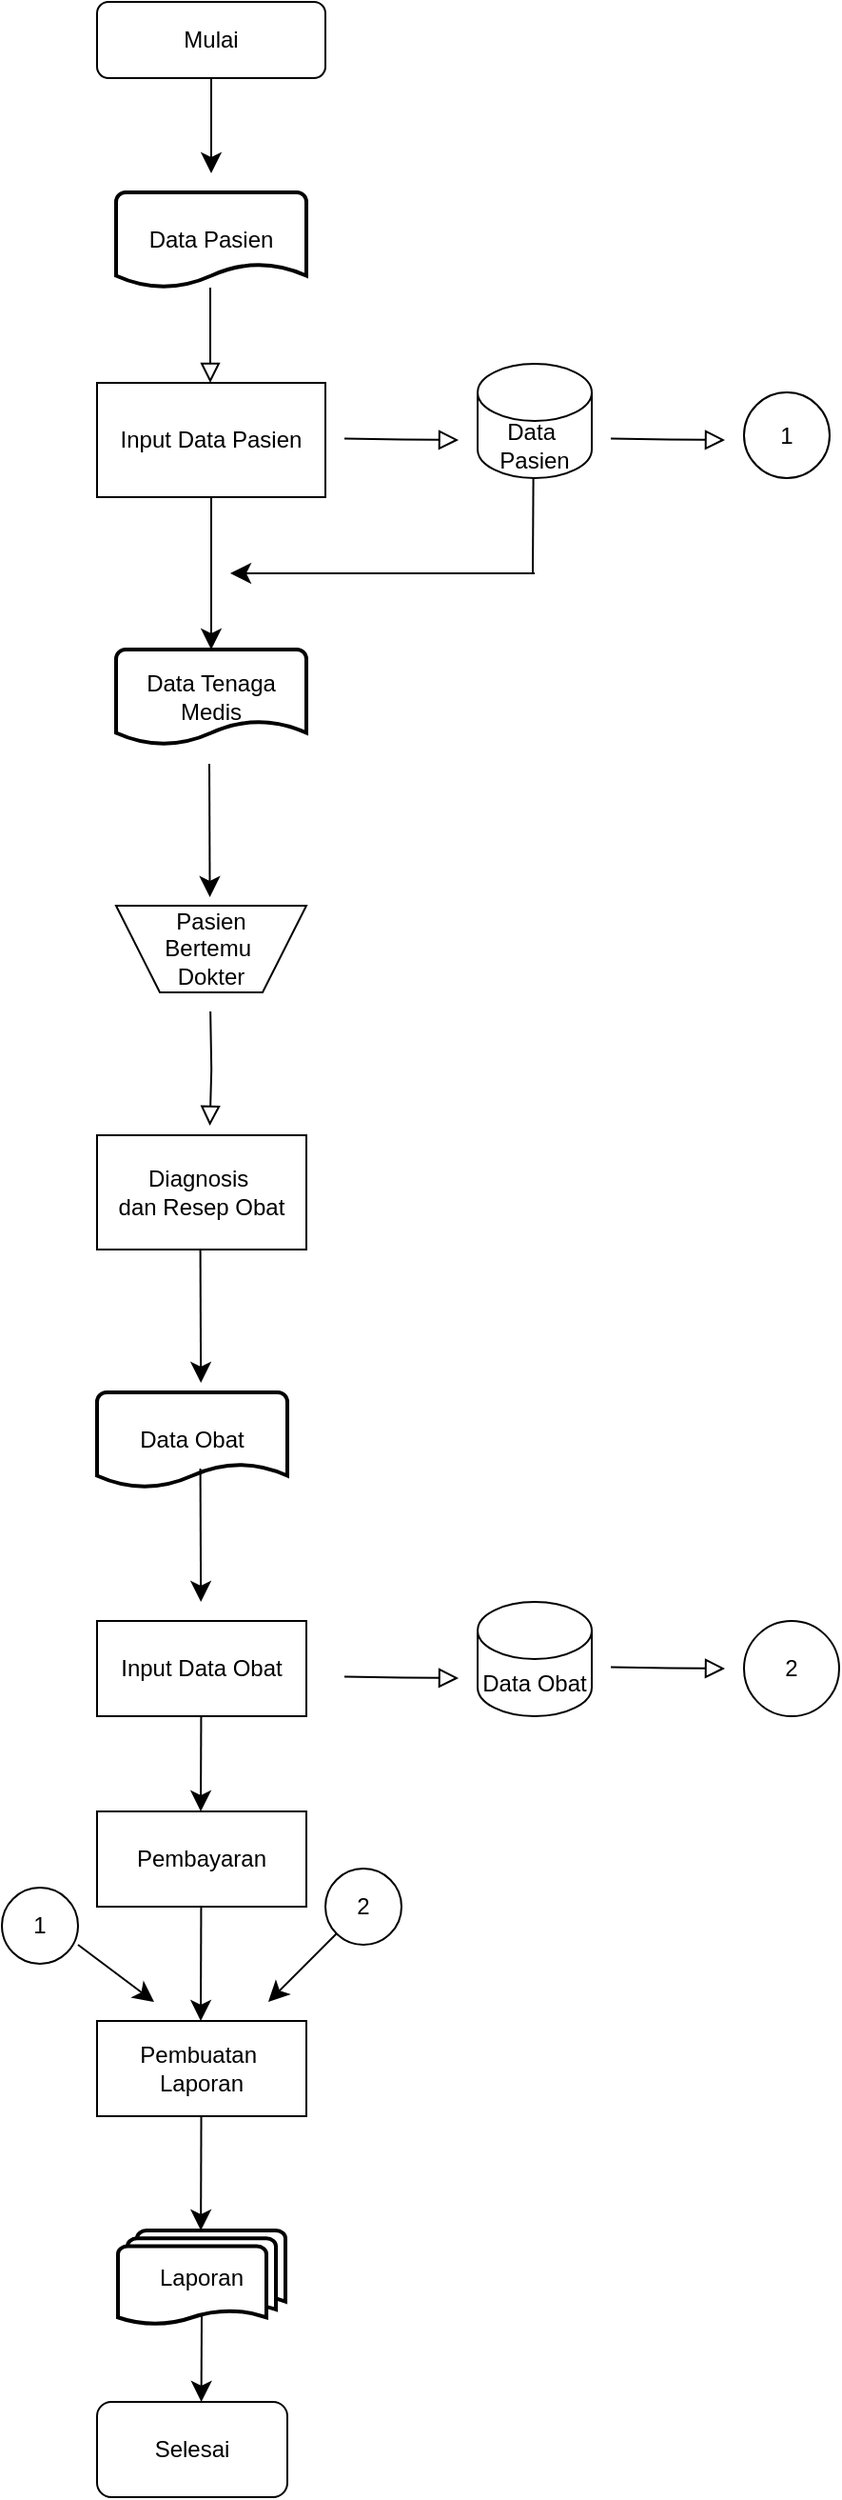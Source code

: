 <mxfile version="26.1.1">
  <diagram id="C5RBs43oDa-KdzZeNtuy" name="Page-1">
    <mxGraphModel dx="2036" dy="927" grid="1" gridSize="10" guides="1" tooltips="1" connect="1" arrows="1" fold="1" page="1" pageScale="1" pageWidth="827" pageHeight="1169" math="0" shadow="0">
      <root>
        <mxCell id="WIyWlLk6GJQsqaUBKTNV-0" />
        <mxCell id="WIyWlLk6GJQsqaUBKTNV-1" parent="WIyWlLk6GJQsqaUBKTNV-0" />
        <mxCell id="NLumwokNqdI5FqmdFJhr-14" style="edgeStyle=none;curved=1;rounded=0;orthogonalLoop=1;jettySize=auto;html=1;fontSize=12;startSize=8;endSize=8;" edge="1" parent="WIyWlLk6GJQsqaUBKTNV-1" source="WIyWlLk6GJQsqaUBKTNV-3">
          <mxGeometry relative="1" as="geometry">
            <mxPoint x="220" y="170" as="targetPoint" />
          </mxGeometry>
        </mxCell>
        <mxCell id="WIyWlLk6GJQsqaUBKTNV-3" value="Mulai" style="rounded=1;whiteSpace=wrap;html=1;fontSize=12;glass=0;strokeWidth=1;shadow=0;" parent="WIyWlLk6GJQsqaUBKTNV-1" vertex="1">
          <mxGeometry x="160" y="80" width="120" height="40" as="geometry" />
        </mxCell>
        <mxCell id="NLumwokNqdI5FqmdFJhr-0" value="Data Pasien" style="strokeWidth=2;html=1;shape=mxgraph.flowchart.document2;whiteSpace=wrap;size=0.25;" vertex="1" parent="WIyWlLk6GJQsqaUBKTNV-1">
          <mxGeometry x="170" y="180" width="100" height="50" as="geometry" />
        </mxCell>
        <mxCell id="NLumwokNqdI5FqmdFJhr-1" value="" style="rounded=0;html=1;jettySize=auto;orthogonalLoop=1;fontSize=11;endArrow=block;endFill=0;endSize=8;strokeWidth=1;shadow=0;labelBackgroundColor=none;edgeStyle=orthogonalEdgeStyle;" edge="1" parent="WIyWlLk6GJQsqaUBKTNV-1">
          <mxGeometry relative="1" as="geometry">
            <mxPoint x="219.5" y="230" as="sourcePoint" />
            <mxPoint x="219.5" y="280" as="targetPoint" />
          </mxGeometry>
        </mxCell>
        <mxCell id="NLumwokNqdI5FqmdFJhr-2" value="Data Tenaga&lt;div&gt;Medis&lt;/div&gt;" style="strokeWidth=2;html=1;shape=mxgraph.flowchart.document2;whiteSpace=wrap;size=0.25;" vertex="1" parent="WIyWlLk6GJQsqaUBKTNV-1">
          <mxGeometry x="170" y="420" width="100" height="50" as="geometry" />
        </mxCell>
        <mxCell id="NLumwokNqdI5FqmdFJhr-3" value="" style="rounded=0;html=1;jettySize=auto;orthogonalLoop=1;fontSize=11;endArrow=block;endFill=0;endSize=8;strokeWidth=1;shadow=0;labelBackgroundColor=none;edgeStyle=orthogonalEdgeStyle;" edge="1" parent="WIyWlLk6GJQsqaUBKTNV-1">
          <mxGeometry relative="1" as="geometry">
            <mxPoint x="219.58" y="610" as="sourcePoint" />
            <mxPoint x="219.29" y="670" as="targetPoint" />
          </mxGeometry>
        </mxCell>
        <mxCell id="NLumwokNqdI5FqmdFJhr-15" value="" style="edgeStyle=none;curved=1;rounded=0;orthogonalLoop=1;jettySize=auto;html=1;fontSize=12;startSize=8;endSize=8;" edge="1" parent="WIyWlLk6GJQsqaUBKTNV-1" source="NLumwokNqdI5FqmdFJhr-4" target="NLumwokNqdI5FqmdFJhr-2">
          <mxGeometry relative="1" as="geometry" />
        </mxCell>
        <mxCell id="NLumwokNqdI5FqmdFJhr-4" value="Input Data Pasien" style="rounded=0;whiteSpace=wrap;html=1;" vertex="1" parent="WIyWlLk6GJQsqaUBKTNV-1">
          <mxGeometry x="160" y="280" width="120" height="60" as="geometry" />
        </mxCell>
        <mxCell id="NLumwokNqdI5FqmdFJhr-5" value="" style="rounded=0;html=1;jettySize=auto;orthogonalLoop=1;fontSize=11;endArrow=block;endFill=0;endSize=8;strokeWidth=1;shadow=0;labelBackgroundColor=none;edgeStyle=orthogonalEdgeStyle;" edge="1" parent="WIyWlLk6GJQsqaUBKTNV-1">
          <mxGeometry relative="1" as="geometry">
            <mxPoint x="290" y="309.29" as="sourcePoint" />
            <mxPoint x="350" y="310" as="targetPoint" />
          </mxGeometry>
        </mxCell>
        <mxCell id="NLumwokNqdI5FqmdFJhr-6" value="Data&amp;nbsp;&lt;div&gt;Pasien&lt;/div&gt;" style="shape=cylinder3;whiteSpace=wrap;html=1;boundedLbl=1;backgroundOutline=1;size=15;" vertex="1" parent="WIyWlLk6GJQsqaUBKTNV-1">
          <mxGeometry x="360" y="270" width="60" height="60" as="geometry" />
        </mxCell>
        <mxCell id="NLumwokNqdI5FqmdFJhr-7" value="" style="rounded=0;html=1;jettySize=auto;orthogonalLoop=1;fontSize=11;endArrow=block;endFill=0;endSize=8;strokeWidth=1;shadow=0;labelBackgroundColor=none;edgeStyle=orthogonalEdgeStyle;" edge="1" parent="WIyWlLk6GJQsqaUBKTNV-1">
          <mxGeometry relative="1" as="geometry">
            <mxPoint x="430" y="309.29" as="sourcePoint" />
            <mxPoint x="490" y="310" as="targetPoint" />
          </mxGeometry>
        </mxCell>
        <mxCell id="NLumwokNqdI5FqmdFJhr-8" value="1" style="ellipse;whiteSpace=wrap;html=1;aspect=fixed;" vertex="1" parent="WIyWlLk6GJQsqaUBKTNV-1">
          <mxGeometry x="500" y="285" width="45" height="45" as="geometry" />
        </mxCell>
        <mxCell id="NLumwokNqdI5FqmdFJhr-11" value="" style="endArrow=none;html=1;rounded=0;fontSize=12;startSize=8;endSize=8;curved=1;" edge="1" parent="WIyWlLk6GJQsqaUBKTNV-1">
          <mxGeometry width="50" height="50" relative="1" as="geometry">
            <mxPoint x="389" y="380" as="sourcePoint" />
            <mxPoint x="389.29" y="330" as="targetPoint" />
          </mxGeometry>
        </mxCell>
        <mxCell id="NLumwokNqdI5FqmdFJhr-13" value="" style="endArrow=classic;html=1;rounded=0;fontSize=12;startSize=8;endSize=8;curved=1;" edge="1" parent="WIyWlLk6GJQsqaUBKTNV-1">
          <mxGeometry width="50" height="50" relative="1" as="geometry">
            <mxPoint x="390" y="380" as="sourcePoint" />
            <mxPoint x="230" y="380" as="targetPoint" />
          </mxGeometry>
        </mxCell>
        <mxCell id="NLumwokNqdI5FqmdFJhr-16" value="" style="edgeStyle=none;curved=1;rounded=0;orthogonalLoop=1;jettySize=auto;html=1;fontSize=12;startSize=8;endSize=8;" edge="1" parent="WIyWlLk6GJQsqaUBKTNV-1">
          <mxGeometry relative="1" as="geometry">
            <mxPoint x="219" y="480" as="sourcePoint" />
            <mxPoint x="219.29" y="550" as="targetPoint" />
          </mxGeometry>
        </mxCell>
        <mxCell id="NLumwokNqdI5FqmdFJhr-17" value="Data Obat" style="strokeWidth=2;html=1;shape=mxgraph.flowchart.document2;whiteSpace=wrap;size=0.25;" vertex="1" parent="WIyWlLk6GJQsqaUBKTNV-1">
          <mxGeometry x="160" y="810" width="100" height="50" as="geometry" />
        </mxCell>
        <mxCell id="NLumwokNqdI5FqmdFJhr-18" value="Input Data Obat" style="rounded=0;whiteSpace=wrap;html=1;" vertex="1" parent="WIyWlLk6GJQsqaUBKTNV-1">
          <mxGeometry x="160" y="930" width="110" height="50" as="geometry" />
        </mxCell>
        <mxCell id="NLumwokNqdI5FqmdFJhr-19" value="" style="rounded=0;html=1;jettySize=auto;orthogonalLoop=1;fontSize=11;endArrow=block;endFill=0;endSize=8;strokeWidth=1;shadow=0;labelBackgroundColor=none;edgeStyle=orthogonalEdgeStyle;" edge="1" parent="WIyWlLk6GJQsqaUBKTNV-1">
          <mxGeometry relative="1" as="geometry">
            <mxPoint x="290" y="959.29" as="sourcePoint" />
            <mxPoint x="350" y="960" as="targetPoint" />
          </mxGeometry>
        </mxCell>
        <mxCell id="NLumwokNqdI5FqmdFJhr-20" value="Data Obat" style="shape=cylinder3;whiteSpace=wrap;html=1;boundedLbl=1;backgroundOutline=1;size=15;" vertex="1" parent="WIyWlLk6GJQsqaUBKTNV-1">
          <mxGeometry x="360" y="920" width="60" height="60" as="geometry" />
        </mxCell>
        <mxCell id="NLumwokNqdI5FqmdFJhr-22" value="2" style="ellipse;whiteSpace=wrap;html=1;aspect=fixed;" vertex="1" parent="WIyWlLk6GJQsqaUBKTNV-1">
          <mxGeometry x="500" y="930" width="50" height="50" as="geometry" />
        </mxCell>
        <mxCell id="NLumwokNqdI5FqmdFJhr-23" value="Pasien&lt;div&gt;Bertemu&amp;nbsp;&lt;/div&gt;&lt;div&gt;Dokter&lt;/div&gt;" style="verticalLabelPosition=middle;verticalAlign=middle;html=1;shape=trapezoid;perimeter=trapezoidPerimeter;whiteSpace=wrap;size=0.23;arcSize=10;flipV=1;labelPosition=center;align=center;" vertex="1" parent="WIyWlLk6GJQsqaUBKTNV-1">
          <mxGeometry x="170" y="554.5" width="100" height="45.5" as="geometry" />
        </mxCell>
        <mxCell id="NLumwokNqdI5FqmdFJhr-24" value="Diagnosis&amp;nbsp;&lt;div&gt;dan Resep Obat&lt;/div&gt;" style="rounded=0;whiteSpace=wrap;html=1;" vertex="1" parent="WIyWlLk6GJQsqaUBKTNV-1">
          <mxGeometry x="160" y="675" width="110" height="60" as="geometry" />
        </mxCell>
        <mxCell id="NLumwokNqdI5FqmdFJhr-25" value="" style="edgeStyle=none;curved=1;rounded=0;orthogonalLoop=1;jettySize=auto;html=1;fontSize=12;startSize=8;endSize=8;" edge="1" parent="WIyWlLk6GJQsqaUBKTNV-1">
          <mxGeometry relative="1" as="geometry">
            <mxPoint x="214.29" y="735" as="sourcePoint" />
            <mxPoint x="214.58" y="805" as="targetPoint" />
          </mxGeometry>
        </mxCell>
        <mxCell id="NLumwokNqdI5FqmdFJhr-26" value="" style="edgeStyle=none;curved=1;rounded=0;orthogonalLoop=1;jettySize=auto;html=1;fontSize=12;startSize=8;endSize=8;" edge="1" parent="WIyWlLk6GJQsqaUBKTNV-1">
          <mxGeometry relative="1" as="geometry">
            <mxPoint x="214.29" y="850" as="sourcePoint" />
            <mxPoint x="214.58" y="920" as="targetPoint" />
          </mxGeometry>
        </mxCell>
        <mxCell id="NLumwokNqdI5FqmdFJhr-27" value="" style="rounded=0;html=1;jettySize=auto;orthogonalLoop=1;fontSize=11;endArrow=block;endFill=0;endSize=8;strokeWidth=1;shadow=0;labelBackgroundColor=none;edgeStyle=orthogonalEdgeStyle;" edge="1" parent="WIyWlLk6GJQsqaUBKTNV-1">
          <mxGeometry relative="1" as="geometry">
            <mxPoint x="430" y="954.29" as="sourcePoint" />
            <mxPoint x="490" y="955" as="targetPoint" />
          </mxGeometry>
        </mxCell>
        <mxCell id="NLumwokNqdI5FqmdFJhr-28" value="Pembayaran" style="rounded=0;whiteSpace=wrap;html=1;" vertex="1" parent="WIyWlLk6GJQsqaUBKTNV-1">
          <mxGeometry x="160" y="1030" width="110" height="50" as="geometry" />
        </mxCell>
        <mxCell id="NLumwokNqdI5FqmdFJhr-29" value="" style="edgeStyle=none;curved=1;rounded=0;orthogonalLoop=1;jettySize=auto;html=1;fontSize=12;startSize=8;endSize=8;" edge="1" parent="WIyWlLk6GJQsqaUBKTNV-1">
          <mxGeometry relative="1" as="geometry">
            <mxPoint x="214.71" y="980" as="sourcePoint" />
            <mxPoint x="214.5" y="1030" as="targetPoint" />
            <Array as="points">
              <mxPoint x="214.71" y="980" />
            </Array>
          </mxGeometry>
        </mxCell>
        <mxCell id="NLumwokNqdI5FqmdFJhr-30" value="" style="edgeStyle=none;curved=1;rounded=0;orthogonalLoop=1;jettySize=auto;html=1;fontSize=12;startSize=8;endSize=8;" edge="1" parent="WIyWlLk6GJQsqaUBKTNV-1">
          <mxGeometry relative="1" as="geometry">
            <mxPoint x="214.71" y="1080" as="sourcePoint" />
            <mxPoint x="214.5" y="1140" as="targetPoint" />
          </mxGeometry>
        </mxCell>
        <mxCell id="NLumwokNqdI5FqmdFJhr-32" value="Pembuatan&amp;nbsp;&lt;div&gt;Laporan&lt;/div&gt;" style="rounded=0;whiteSpace=wrap;html=1;" vertex="1" parent="WIyWlLk6GJQsqaUBKTNV-1">
          <mxGeometry x="160" y="1140" width="110" height="50" as="geometry" />
        </mxCell>
        <mxCell id="NLumwokNqdI5FqmdFJhr-33" value="2" style="ellipse;whiteSpace=wrap;html=1;aspect=fixed;" vertex="1" parent="WIyWlLk6GJQsqaUBKTNV-1">
          <mxGeometry x="280" y="1060" width="40" height="40" as="geometry" />
        </mxCell>
        <mxCell id="NLumwokNqdI5FqmdFJhr-34" value="1" style="ellipse;whiteSpace=wrap;html=1;aspect=fixed;" vertex="1" parent="WIyWlLk6GJQsqaUBKTNV-1">
          <mxGeometry x="110" y="1070" width="40" height="40" as="geometry" />
        </mxCell>
        <mxCell id="NLumwokNqdI5FqmdFJhr-35" value="" style="edgeStyle=none;curved=1;rounded=0;orthogonalLoop=1;jettySize=auto;html=1;fontSize=12;startSize=8;endSize=8;exitX=0;exitY=1;exitDx=0;exitDy=0;" edge="1" parent="WIyWlLk6GJQsqaUBKTNV-1" source="NLumwokNqdI5FqmdFJhr-33">
          <mxGeometry relative="1" as="geometry">
            <mxPoint x="280" y="1100" as="sourcePoint" />
            <mxPoint x="250" y="1130" as="targetPoint" />
            <Array as="points">
              <mxPoint x="270" y="1110" />
            </Array>
          </mxGeometry>
        </mxCell>
        <mxCell id="NLumwokNqdI5FqmdFJhr-36" value="" style="edgeStyle=none;curved=1;rounded=0;orthogonalLoop=1;jettySize=auto;html=1;fontSize=12;startSize=8;endSize=8;" edge="1" parent="WIyWlLk6GJQsqaUBKTNV-1">
          <mxGeometry relative="1" as="geometry">
            <mxPoint x="150" y="1100" as="sourcePoint" />
            <mxPoint x="190" y="1130" as="targetPoint" />
          </mxGeometry>
        </mxCell>
        <mxCell id="NLumwokNqdI5FqmdFJhr-37" value="Laporan" style="strokeWidth=2;html=1;shape=mxgraph.flowchart.multi-document;whiteSpace=wrap;" vertex="1" parent="WIyWlLk6GJQsqaUBKTNV-1">
          <mxGeometry x="171" y="1250" width="88" height="50" as="geometry" />
        </mxCell>
        <mxCell id="NLumwokNqdI5FqmdFJhr-39" value="" style="edgeStyle=none;curved=1;rounded=0;orthogonalLoop=1;jettySize=auto;html=1;fontSize=12;startSize=8;endSize=8;" edge="1" parent="WIyWlLk6GJQsqaUBKTNV-1">
          <mxGeometry relative="1" as="geometry">
            <mxPoint x="214.76" y="1190" as="sourcePoint" />
            <mxPoint x="214.55" y="1250" as="targetPoint" />
          </mxGeometry>
        </mxCell>
        <mxCell id="NLumwokNqdI5FqmdFJhr-40" value="Selesai" style="rounded=1;whiteSpace=wrap;html=1;" vertex="1" parent="WIyWlLk6GJQsqaUBKTNV-1">
          <mxGeometry x="160" y="1340" width="100" height="50" as="geometry" />
        </mxCell>
        <mxCell id="NLumwokNqdI5FqmdFJhr-41" value="" style="edgeStyle=none;curved=1;rounded=0;orthogonalLoop=1;jettySize=auto;html=1;fontSize=12;startSize=8;endSize=8;exitX=0.5;exitY=0.88;exitDx=0;exitDy=0;exitPerimeter=0;" edge="1" parent="WIyWlLk6GJQsqaUBKTNV-1" source="NLumwokNqdI5FqmdFJhr-37">
          <mxGeometry relative="1" as="geometry">
            <mxPoint x="214.55" y="1310" as="sourcePoint" />
            <mxPoint x="214.79" y="1340" as="targetPoint" />
          </mxGeometry>
        </mxCell>
      </root>
    </mxGraphModel>
  </diagram>
</mxfile>
